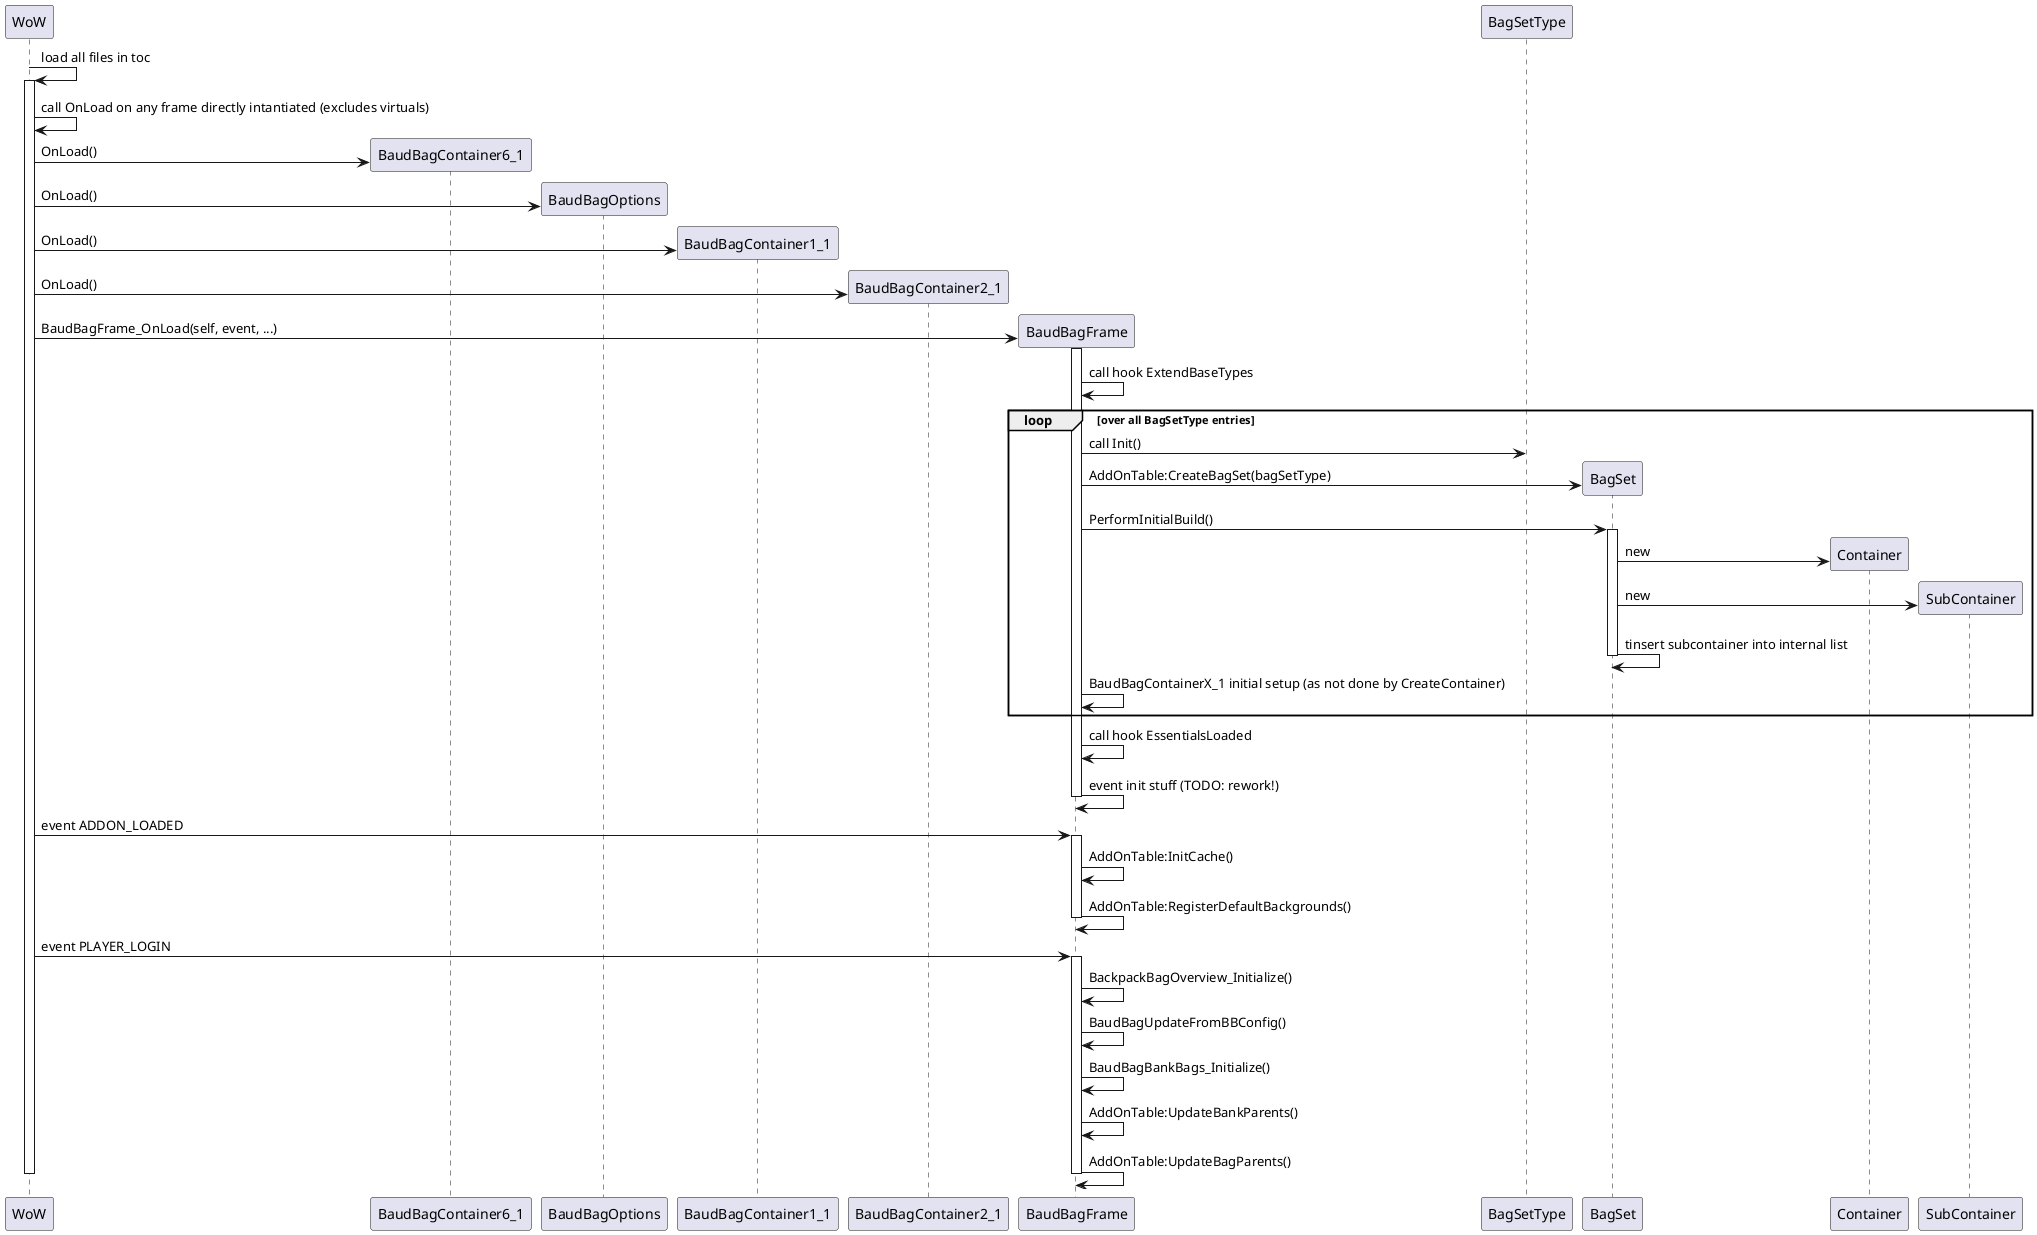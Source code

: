 @startuml addon initialization phase

participant WoW

WoW -> WoW: load all files in toc
activate WoW
    WoW -> WoW: call OnLoad on any frame directly intantiated (excludes virtuals)

    create BaudBagContainer6_1
    WoW -> BaudBagContainer6_1: OnLoad()

    create BaudBagOptions
    WoW -> BaudBagOptions: OnLoad()

    create BaudBagContainer1_1
    WoW -> BaudBagContainer1_1: OnLoad()

    create BaudBagContainer2_1
    WoW -> BaudBagContainer2_1: OnLoad()

    create BaudBagFrame
    WoW -> BaudBagFrame: BaudBagFrame_OnLoad(self, event, ...)
    activate BaudBagFrame
        BaudBagFrame -> BaudBagFrame: call hook ExtendBaseTypes

        loop over all BagSetType entries
            BaudBagFrame -> BagSetType: call Init()
            create BagSet
            BaudBagFrame -> BagSet: AddOnTable:CreateBagSet(bagSetType)
            BaudBagFrame -> BagSet: PerformInitialBuild()

            activate BagSet
                create Container
                BagSet -> Container: new

                create SubContainer
                BagSet -> SubContainer: new
                BagSet -> BagSet: tinsert subcontainer into internal list
            deactivate BagSet

            BaudBagFrame -> BaudBagFrame: BaudBagContainerX_1 initial setup (as not done by CreateContainer)
        end

        BaudBagFrame -> BaudBagFrame: call hook EssentialsLoaded

        BaudBagFrame -> BaudBagFrame: event init stuff (TODO: rework!)
    deactivate BaudBagFrame


    WoW -> BaudBagFrame: event ADDON_LOADED
    activate BaudBagFrame
        BaudBagFrame -> BaudBagFrame: AddOnTable:InitCache()
        BaudBagFrame -> BaudBagFrame: AddOnTable:RegisterDefaultBackgrounds()
    deactivate BaudBagFrame

    WoW -> BaudBagFrame: event PLAYER_LOGIN
    activate BaudBagFrame
        BaudBagFrame -> BaudBagFrame: BackpackBagOverview_Initialize()
        BaudBagFrame -> BaudBagFrame: BaudBagUpdateFromBBConfig()
        BaudBagFrame -> BaudBagFrame: BaudBagBankBags_Initialize()
        BaudBagFrame -> BaudBagFrame: AddOnTable:UpdateBankParents()
        BaudBagFrame -> BaudBagFrame: AddOnTable:UpdateBagParents()
    deactivate BaudBagFrame

deactivate WoW
@enduml